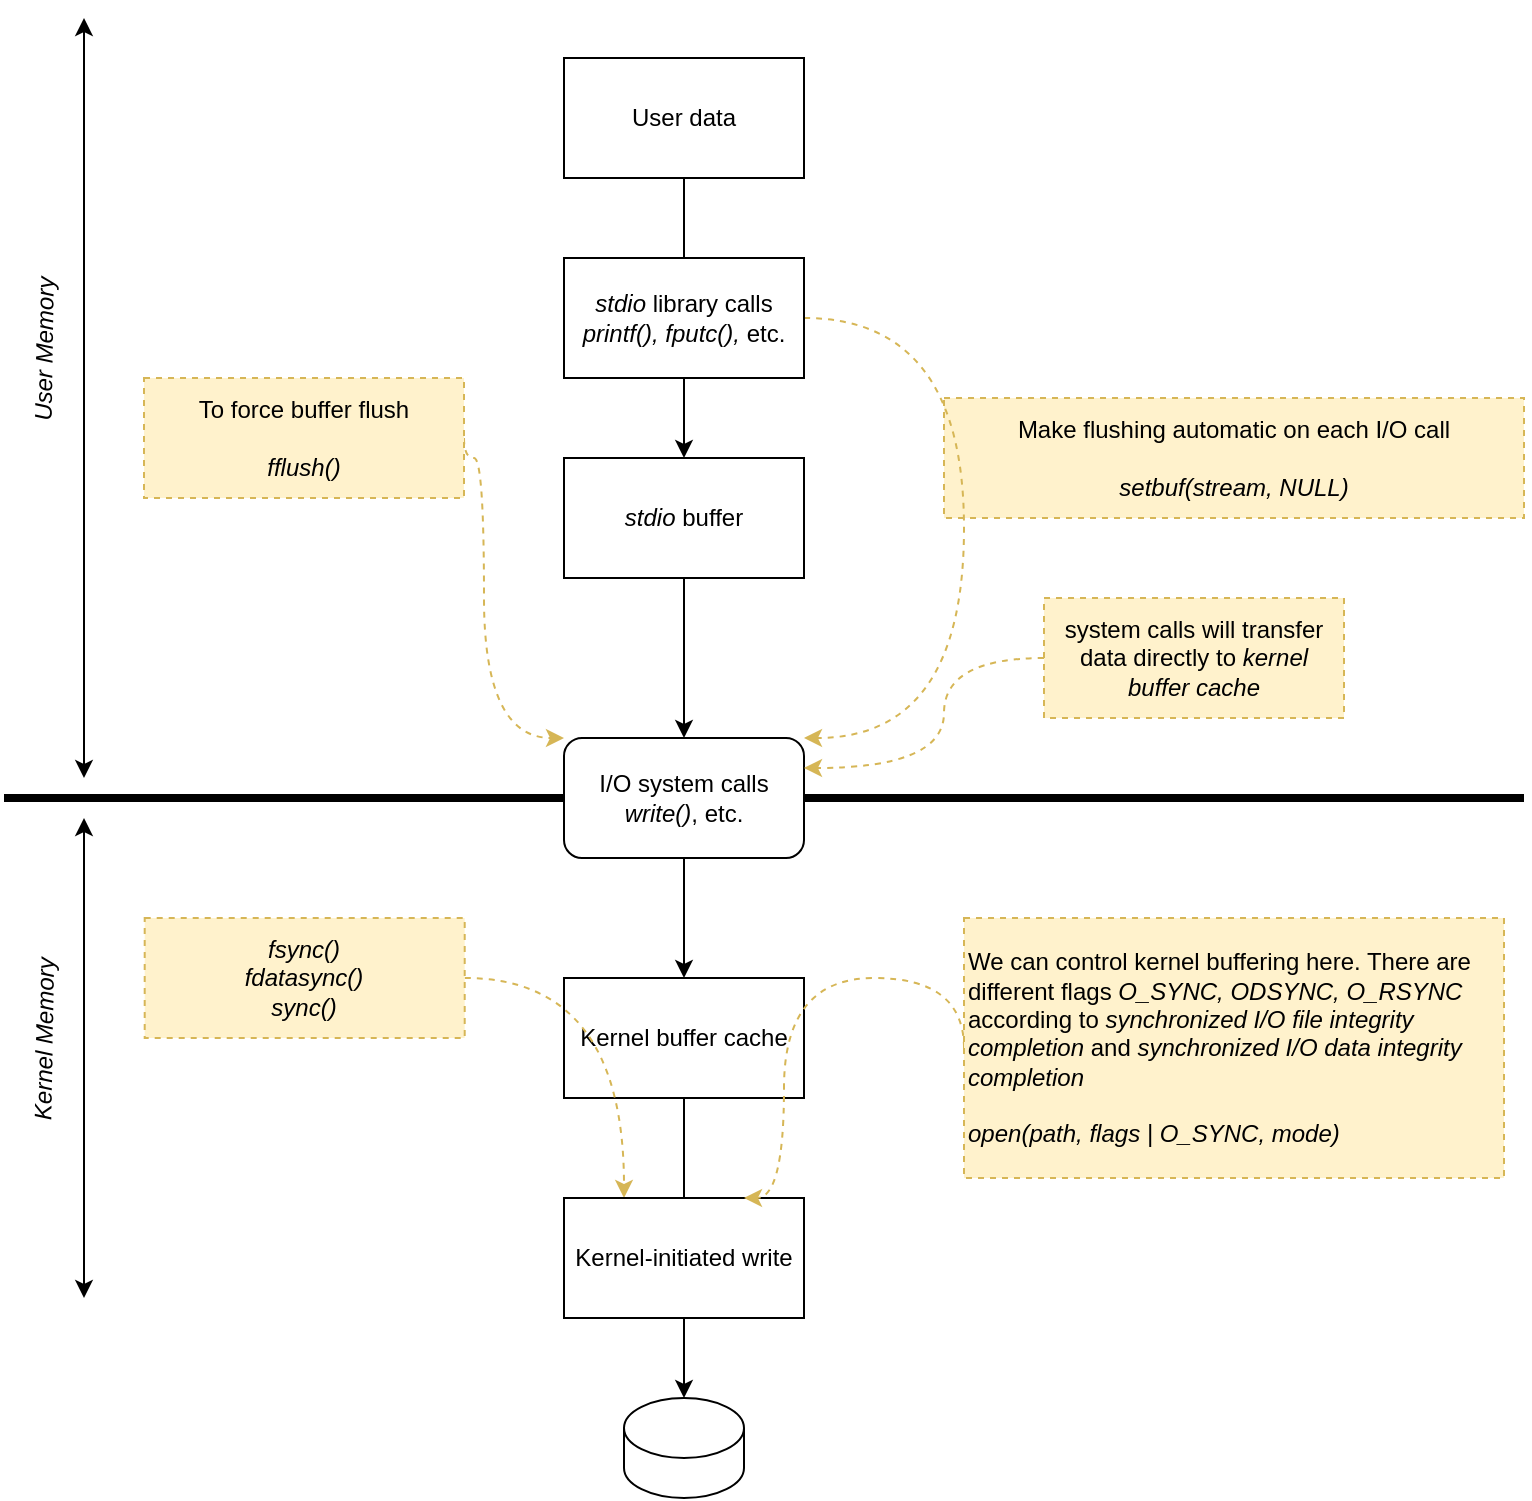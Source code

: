 <mxfile version="26.2.13">
  <diagram name="Page-1" id="abOVgPqE6UOLV8Zt-MQ-">
    <mxGraphModel dx="1358" dy="763" grid="1" gridSize="10" guides="1" tooltips="1" connect="1" arrows="1" fold="1" page="1" pageScale="1" pageWidth="850" pageHeight="1100" math="0" shadow="0">
      <root>
        <mxCell id="0" />
        <mxCell id="1" parent="0" />
        <mxCell id="i2tidNXk0LauM3Mvuwf3-16" value="Kernel buffer cache" style="rounded=0;whiteSpace=wrap;html=1;" vertex="1" parent="1">
          <mxGeometry x="320" y="520" width="120" height="60" as="geometry" />
        </mxCell>
        <mxCell id="i2tidNXk0LauM3Mvuwf3-11" value="Make flushing automatic on each I/O call&lt;br&gt;&lt;br&gt;&lt;i&gt;setbuf(stream, NULL)&lt;/i&gt;" style="text;html=1;align=center;verticalAlign=middle;whiteSpace=wrap;rounded=0;fillColor=#fff2cc;strokeColor=#d6b656;dashed=1;" vertex="1" parent="1">
          <mxGeometry x="510" y="230" width="290" height="60" as="geometry" />
        </mxCell>
        <mxCell id="i2tidNXk0LauM3Mvuwf3-8" value="" style="endArrow=none;html=1;rounded=0;strokeWidth=4;" edge="1" parent="1">
          <mxGeometry width="50" height="50" relative="1" as="geometry">
            <mxPoint x="40" y="430" as="sourcePoint" />
            <mxPoint x="800" y="430" as="targetPoint" />
          </mxGeometry>
        </mxCell>
        <mxCell id="i2tidNXk0LauM3Mvuwf3-20" style="edgeStyle=orthogonalEdgeStyle;rounded=0;orthogonalLoop=1;jettySize=auto;html=1;exitX=0.5;exitY=1;exitDx=0;exitDy=0;entryX=0.5;entryY=0;entryDx=0;entryDy=0;" edge="1" parent="1" source="i2tidNXk0LauM3Mvuwf3-1" target="i2tidNXk0LauM3Mvuwf3-4">
          <mxGeometry relative="1" as="geometry" />
        </mxCell>
        <mxCell id="i2tidNXk0LauM3Mvuwf3-1" value="User data" style="rounded=0;whiteSpace=wrap;html=1;" vertex="1" parent="1">
          <mxGeometry x="320" y="60" width="120" height="60" as="geometry" />
        </mxCell>
        <mxCell id="i2tidNXk0LauM3Mvuwf3-10" style="edgeStyle=orthogonalEdgeStyle;rounded=0;orthogonalLoop=1;jettySize=auto;html=1;exitX=1;exitY=0.5;exitDx=0;exitDy=0;entryX=1;entryY=0;entryDx=0;entryDy=0;curved=1;dashed=1;fillColor=#fff2cc;strokeColor=#d6b656;" edge="1" parent="1" source="i2tidNXk0LauM3Mvuwf3-2" target="i2tidNXk0LauM3Mvuwf3-6">
          <mxGeometry relative="1" as="geometry">
            <Array as="points">
              <mxPoint x="520" y="190" />
              <mxPoint x="520" y="400" />
            </Array>
          </mxGeometry>
        </mxCell>
        <mxCell id="i2tidNXk0LauM3Mvuwf3-2" value="&lt;i&gt;stdio &lt;/i&gt;library calls &lt;i&gt;printf(), fputc(), &lt;/i&gt;etc." style="rounded=0;whiteSpace=wrap;html=1;" vertex="1" parent="1">
          <mxGeometry x="320" y="160" width="120" height="60" as="geometry" />
        </mxCell>
        <mxCell id="i2tidNXk0LauM3Mvuwf3-7" style="edgeStyle=orthogonalEdgeStyle;rounded=0;orthogonalLoop=1;jettySize=auto;html=1;exitX=0.5;exitY=1;exitDx=0;exitDy=0;entryX=0.5;entryY=0;entryDx=0;entryDy=0;" edge="1" parent="1" source="i2tidNXk0LauM3Mvuwf3-4" target="i2tidNXk0LauM3Mvuwf3-6">
          <mxGeometry relative="1" as="geometry" />
        </mxCell>
        <mxCell id="i2tidNXk0LauM3Mvuwf3-4" value="&lt;i&gt;stdio &lt;/i&gt;buffer" style="rounded=0;whiteSpace=wrap;html=1;" vertex="1" parent="1">
          <mxGeometry x="320" y="260" width="120" height="60" as="geometry" />
        </mxCell>
        <mxCell id="i2tidNXk0LauM3Mvuwf3-18" style="edgeStyle=orthogonalEdgeStyle;rounded=0;orthogonalLoop=1;jettySize=auto;html=1;exitX=0.5;exitY=1;exitDx=0;exitDy=0;entryX=0.5;entryY=0;entryDx=0;entryDy=0;" edge="1" parent="1" source="i2tidNXk0LauM3Mvuwf3-6" target="i2tidNXk0LauM3Mvuwf3-16">
          <mxGeometry relative="1" as="geometry" />
        </mxCell>
        <mxCell id="i2tidNXk0LauM3Mvuwf3-6" value="I/O system calls &lt;i&gt;write()&lt;/i&gt;, etc." style="rounded=1;whiteSpace=wrap;html=1;" vertex="1" parent="1">
          <mxGeometry x="320" y="400" width="120" height="60" as="geometry" />
        </mxCell>
        <mxCell id="i2tidNXk0LauM3Mvuwf3-14" style="edgeStyle=orthogonalEdgeStyle;rounded=0;orthogonalLoop=1;jettySize=auto;html=1;exitX=1;exitY=0.5;exitDx=0;exitDy=0;entryX=0;entryY=0;entryDx=0;entryDy=0;curved=1;dashed=1;fillColor=#fff2cc;strokeColor=#d6b656;" edge="1" parent="1" source="i2tidNXk0LauM3Mvuwf3-12" target="i2tidNXk0LauM3Mvuwf3-6">
          <mxGeometry relative="1" as="geometry">
            <Array as="points">
              <mxPoint x="280" y="260" />
              <mxPoint x="280" y="400" />
            </Array>
          </mxGeometry>
        </mxCell>
        <mxCell id="i2tidNXk0LauM3Mvuwf3-12" value="To force buffer flush&lt;br&gt;&lt;br&gt;&lt;i&gt;fflush()&lt;/i&gt;" style="text;html=1;align=center;verticalAlign=middle;whiteSpace=wrap;rounded=0;fillColor=#fff2cc;strokeColor=#d6b656;dashed=1;" vertex="1" parent="1">
          <mxGeometry x="110" y="220" width="160" height="60" as="geometry" />
        </mxCell>
        <mxCell id="i2tidNXk0LauM3Mvuwf3-17" style="edgeStyle=orthogonalEdgeStyle;rounded=0;orthogonalLoop=1;jettySize=auto;html=1;exitX=1;exitY=0.5;exitDx=0;exitDy=0;entryX=0.25;entryY=0;entryDx=0;entryDy=0;curved=1;fillColor=#fff2cc;strokeColor=#d6b656;dashed=1;" edge="1" parent="1" source="i2tidNXk0LauM3Mvuwf3-15" target="i2tidNXk0LauM3Mvuwf3-19">
          <mxGeometry relative="1" as="geometry" />
        </mxCell>
        <mxCell id="i2tidNXk0LauM3Mvuwf3-15" value="&lt;i&gt;fsync()&lt;br&gt;fdatasync()&lt;br&gt;sync()&lt;/i&gt;" style="text;html=1;align=center;verticalAlign=middle;whiteSpace=wrap;rounded=0;fillColor=#fff2cc;strokeColor=#d6b656;dashed=1;" vertex="1" parent="1">
          <mxGeometry x="110.35" y="490" width="160" height="60" as="geometry" />
        </mxCell>
        <mxCell id="i2tidNXk0LauM3Mvuwf3-22" style="edgeStyle=orthogonalEdgeStyle;rounded=0;orthogonalLoop=1;jettySize=auto;html=1;exitX=0.5;exitY=1;exitDx=0;exitDy=0;" edge="1" parent="1" source="i2tidNXk0LauM3Mvuwf3-16" target="i2tidNXk0LauM3Mvuwf3-21">
          <mxGeometry relative="1" as="geometry" />
        </mxCell>
        <mxCell id="i2tidNXk0LauM3Mvuwf3-19" value="Kernel-initiated write" style="rounded=0;whiteSpace=wrap;html=1;" vertex="1" parent="1">
          <mxGeometry x="320" y="630" width="120" height="60" as="geometry" />
        </mxCell>
        <mxCell id="i2tidNXk0LauM3Mvuwf3-21" value="" style="shape=cylinder3;whiteSpace=wrap;html=1;boundedLbl=1;backgroundOutline=1;size=15;" vertex="1" parent="1">
          <mxGeometry x="350" y="730" width="60" height="50" as="geometry" />
        </mxCell>
        <mxCell id="i2tidNXk0LauM3Mvuwf3-24" style="edgeStyle=orthogonalEdgeStyle;rounded=0;orthogonalLoop=1;jettySize=auto;html=1;exitX=0;exitY=0.5;exitDx=0;exitDy=0;entryX=0.75;entryY=0;entryDx=0;entryDy=0;curved=1;dashed=1;fillColor=#fff2cc;strokeColor=#d6b656;" edge="1" parent="1" source="i2tidNXk0LauM3Mvuwf3-23" target="i2tidNXk0LauM3Mvuwf3-19">
          <mxGeometry relative="1" as="geometry">
            <Array as="points">
              <mxPoint x="430" y="520" />
              <mxPoint x="430" y="630" />
            </Array>
          </mxGeometry>
        </mxCell>
        <mxCell id="i2tidNXk0LauM3Mvuwf3-23" value="We can control kernel buffering here. There are different flags &lt;i&gt;O_SYNC, ODSYNC, O_RSYNC&lt;/i&gt; according to &lt;i&gt;synchronized I/O file integrity completion &lt;/i&gt;and &lt;i&gt;synchronized I/O data integrity completion&lt;/i&gt;&lt;br&gt;&lt;br&gt;&lt;div align=&quot;left&quot;&gt;&lt;i&gt;open(path, flags | O_SYNC, mode)&lt;/i&gt;&lt;/div&gt;" style="text;html=1;align=left;verticalAlign=middle;whiteSpace=wrap;rounded=0;fillColor=#fff2cc;strokeColor=#d6b656;dashed=1;" vertex="1" parent="1">
          <mxGeometry x="520" y="490" width="270" height="130" as="geometry" />
        </mxCell>
        <mxCell id="i2tidNXk0LauM3Mvuwf3-25" value="" style="endArrow=classic;startArrow=classic;html=1;rounded=0;" edge="1" parent="1">
          <mxGeometry width="50" height="50" relative="1" as="geometry">
            <mxPoint x="80" y="420" as="sourcePoint" />
            <mxPoint x="80" y="40" as="targetPoint" />
          </mxGeometry>
        </mxCell>
        <mxCell id="i2tidNXk0LauM3Mvuwf3-26" value="&lt;i&gt;User Memory&lt;/i&gt;" style="text;html=1;align=center;verticalAlign=middle;whiteSpace=wrap;rounded=0;rotation=-89;" vertex="1" parent="1">
          <mxGeometry x="10.35" y="190" width="100" height="30" as="geometry" />
        </mxCell>
        <mxCell id="i2tidNXk0LauM3Mvuwf3-27" value="" style="endArrow=classic;startArrow=classic;html=1;rounded=0;" edge="1" parent="1">
          <mxGeometry width="50" height="50" relative="1" as="geometry">
            <mxPoint x="80" y="680" as="sourcePoint" />
            <mxPoint x="80" y="440" as="targetPoint" />
          </mxGeometry>
        </mxCell>
        <mxCell id="i2tidNXk0LauM3Mvuwf3-28" value="&lt;i&gt;Kernel Memory&lt;/i&gt;" style="text;html=1;align=center;verticalAlign=middle;whiteSpace=wrap;rounded=0;rotation=-89;" vertex="1" parent="1">
          <mxGeometry x="10.35" y="535" width="100" height="30" as="geometry" />
        </mxCell>
        <mxCell id="i2tidNXk0LauM3Mvuwf3-30" style="edgeStyle=orthogonalEdgeStyle;rounded=0;orthogonalLoop=1;jettySize=auto;html=1;exitX=0;exitY=0.5;exitDx=0;exitDy=0;entryX=1;entryY=0.25;entryDx=0;entryDy=0;curved=1;strokeColor=#d6b656;dashed=1;fillColor=#fff2cc;" edge="1" parent="1" source="i2tidNXk0LauM3Mvuwf3-29" target="i2tidNXk0LauM3Mvuwf3-6">
          <mxGeometry relative="1" as="geometry">
            <Array as="points">
              <mxPoint x="510" y="360" />
              <mxPoint x="510" y="415" />
            </Array>
          </mxGeometry>
        </mxCell>
        <mxCell id="i2tidNXk0LauM3Mvuwf3-29" value="system calls will transfer data directly to &lt;i&gt;kernel buffer cache&lt;/i&gt;" style="rounded=0;whiteSpace=wrap;html=1;fillColor=#fff2cc;strokeColor=#d6b656;dashed=1;" vertex="1" parent="1">
          <mxGeometry x="560" y="330" width="150" height="60" as="geometry" />
        </mxCell>
      </root>
    </mxGraphModel>
  </diagram>
</mxfile>
